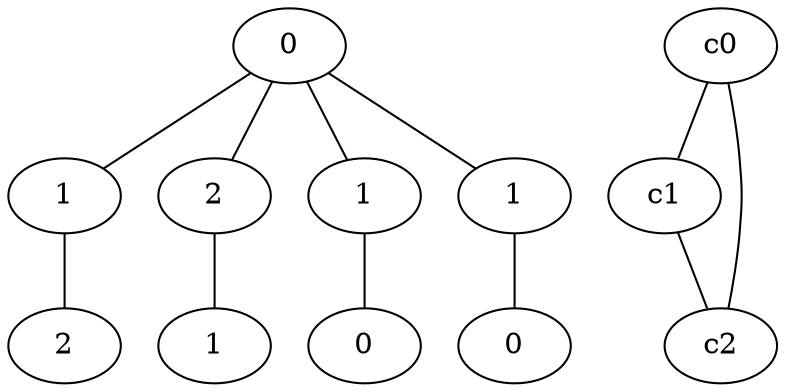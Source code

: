 graph {
a0[label=0];
a1[label=1];
a2[label=2];
a3[label=2];
a4[label=1];
a5[label=1];
a6[label=0];
a7[label=1];
a8[label=0];
a0 -- a1;
a0 -- a3;
a0 -- a5;
a0 -- a7;
a1 -- a2;
a3 -- a4;
a5 -- a6;
a7 -- a8;
c0 -- c1;
c0 -- c2;
c1 -- c2;
}
